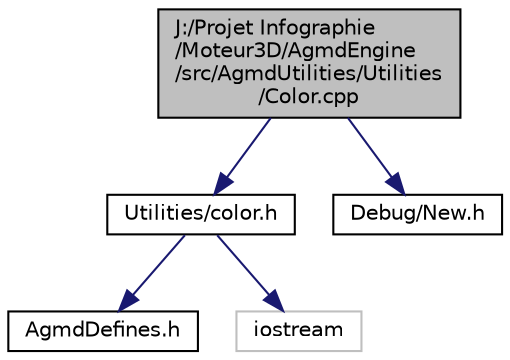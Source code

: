 digraph "J:/Projet Infographie/Moteur3D/AgmdEngine/src/AgmdUtilities/Utilities/Color.cpp"
{
  edge [fontname="Helvetica",fontsize="10",labelfontname="Helvetica",labelfontsize="10"];
  node [fontname="Helvetica",fontsize="10",shape=record];
  Node1 [label="J:/Projet Infographie\l/Moteur3D/AgmdEngine\l/src/AgmdUtilities/Utilities\l/Color.cpp",height=0.2,width=0.4,color="black", fillcolor="grey75", style="filled" fontcolor="black"];
  Node1 -> Node2 [color="midnightblue",fontsize="10",style="solid"];
  Node2 [label="Utilities/color.h",height=0.2,width=0.4,color="black", fillcolor="white", style="filled",URL="$_color_8h.html"];
  Node2 -> Node3 [color="midnightblue",fontsize="10",style="solid"];
  Node3 [label="AgmdDefines.h",height=0.2,width=0.4,color="black", fillcolor="white", style="filled",URL="$_agmd_defines_8h.html"];
  Node2 -> Node4 [color="midnightblue",fontsize="10",style="solid"];
  Node4 [label="iostream",height=0.2,width=0.4,color="grey75", fillcolor="white", style="filled"];
  Node1 -> Node5 [color="midnightblue",fontsize="10",style="solid"];
  Node5 [label="Debug/New.h",height=0.2,width=0.4,color="black", fillcolor="white", style="filled",URL="$_new_8h.html"];
}
